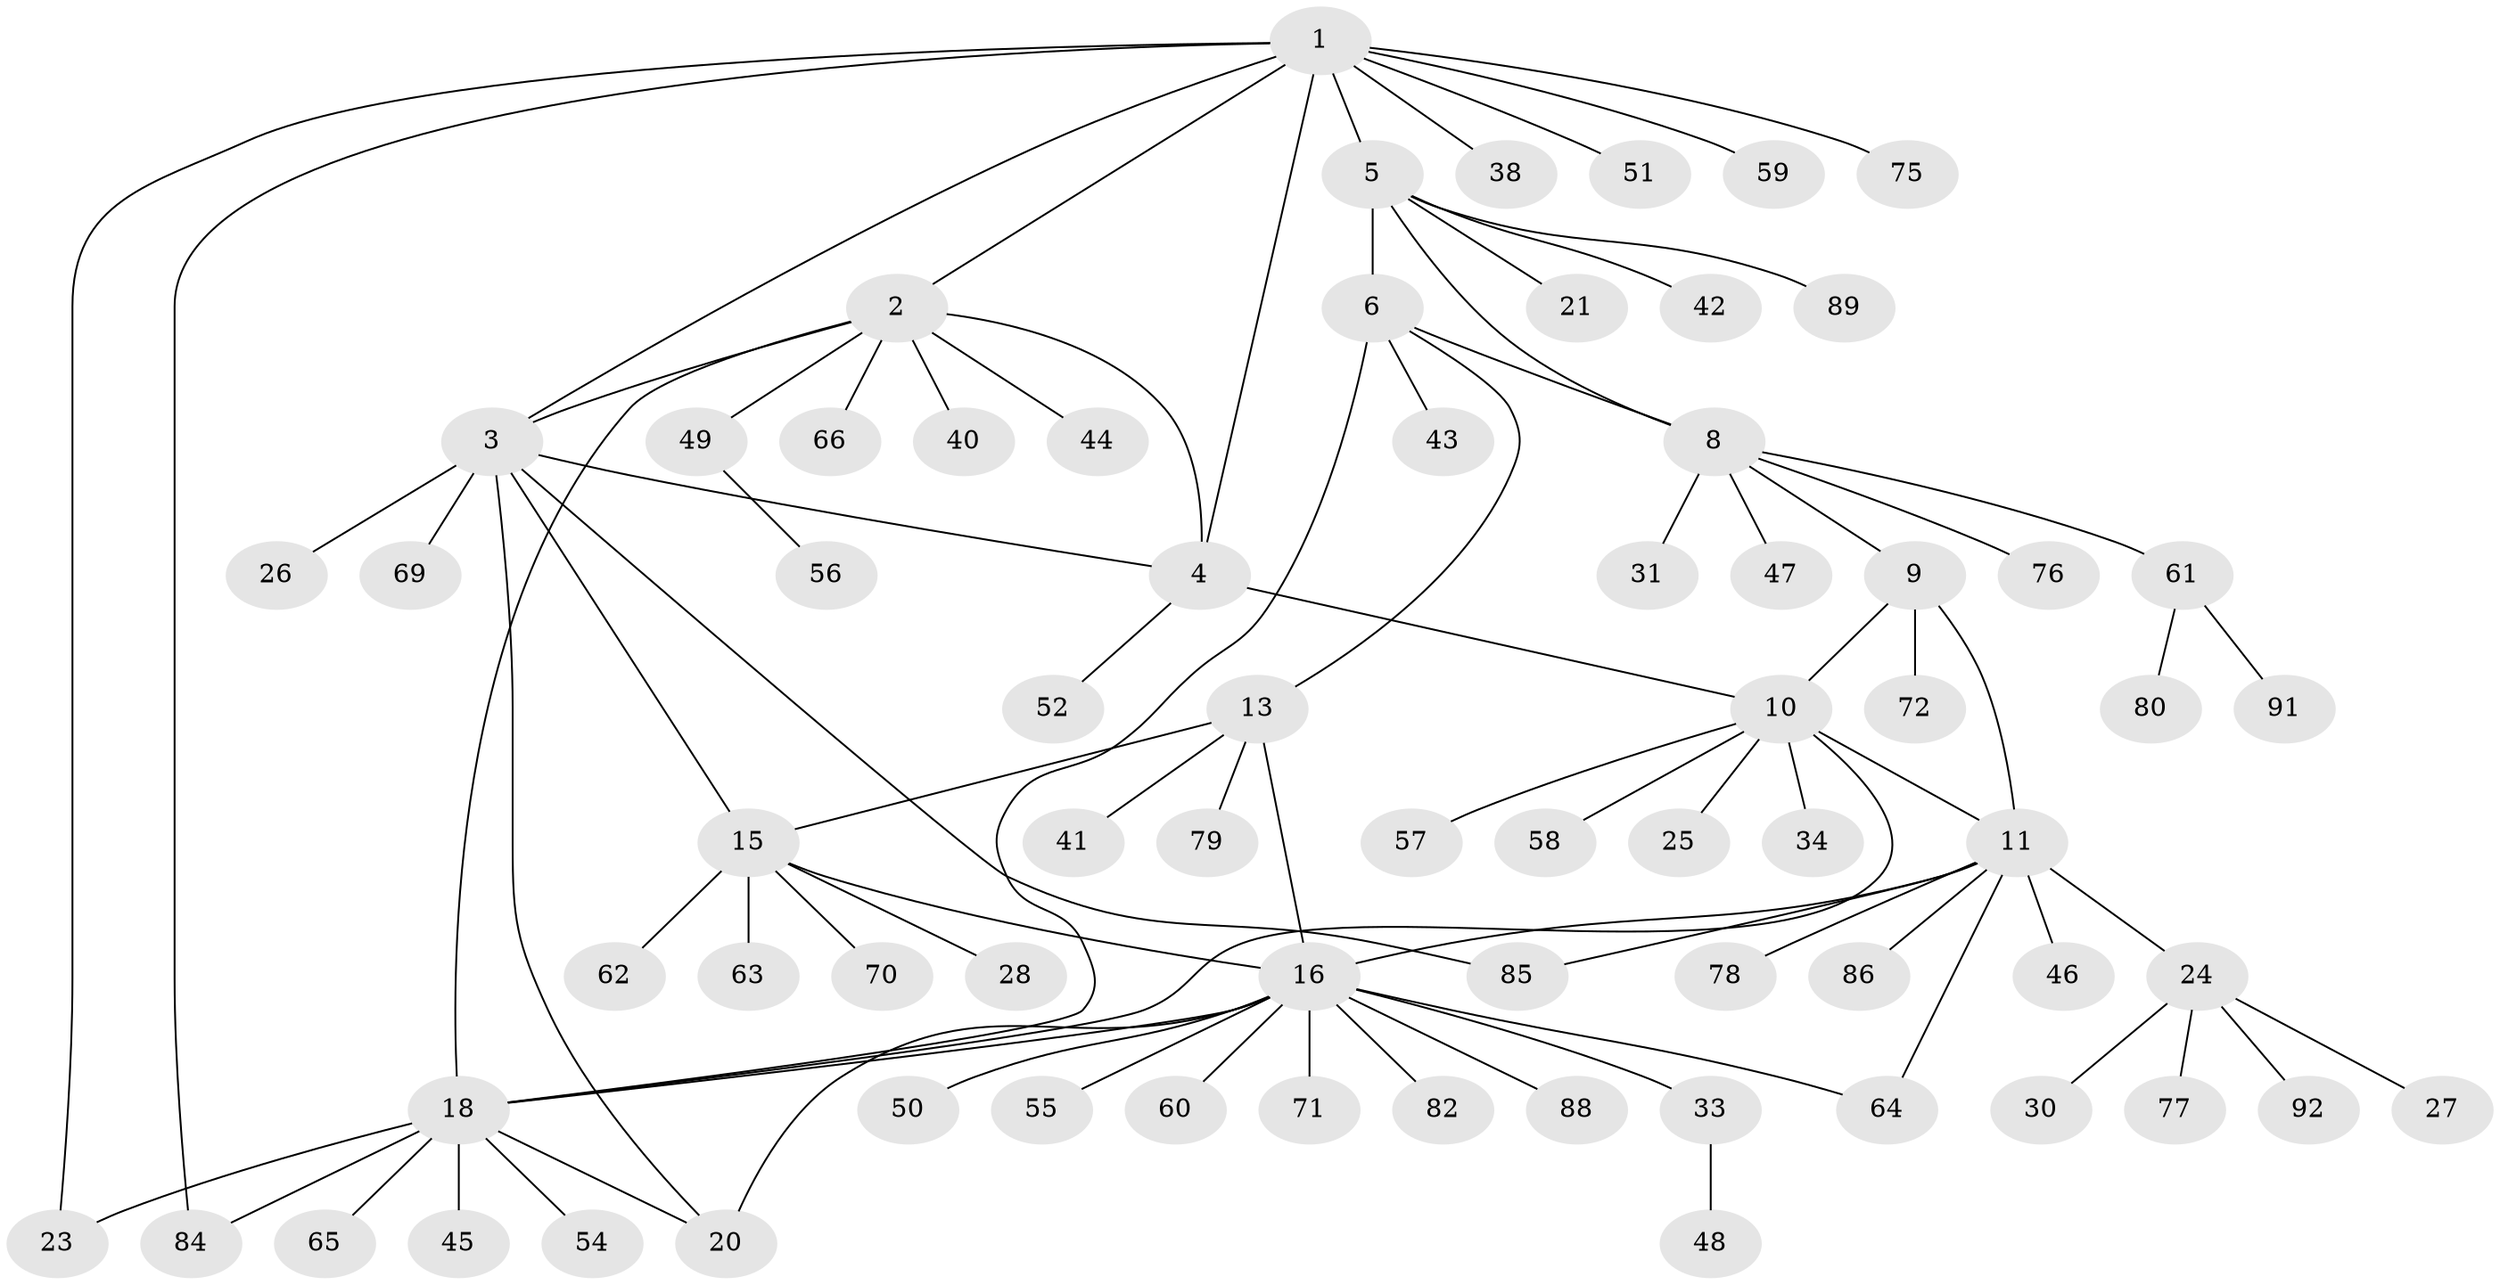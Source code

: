 // original degree distribution, {11: 0.010638297872340425, 9: 0.031914893617021274, 8: 0.02127659574468085, 6: 0.0425531914893617, 5: 0.0425531914893617, 4: 0.0425531914893617, 10: 0.02127659574468085, 7: 0.010638297872340425, 12: 0.010638297872340425, 1: 0.6382978723404256, 2: 0.11702127659574468, 3: 0.010638297872340425}
// Generated by graph-tools (version 1.1) at 2025/42/03/06/25 10:42:08]
// undirected, 71 vertices, 88 edges
graph export_dot {
graph [start="1"]
  node [color=gray90,style=filled];
  1 [super="+35"];
  2 [super="+22"];
  3 [super="+29"];
  4 [super="+68"];
  5 [super="+39"];
  6 [super="+7"];
  8 [super="+81"];
  9 [super="+37"];
  10 [super="+94"];
  11 [super="+12"];
  13 [super="+14"];
  15 [super="+32"];
  16 [super="+17"];
  18 [super="+19"];
  20 [super="+53"];
  21;
  23;
  24 [super="+73"];
  25 [super="+93"];
  26;
  27 [super="+83"];
  28;
  30;
  31 [super="+74"];
  33 [super="+36"];
  34;
  38;
  40;
  41;
  42;
  43;
  44;
  45;
  46 [super="+90"];
  47;
  48;
  49;
  50;
  51;
  52;
  54;
  55;
  56;
  57;
  58;
  59;
  60;
  61 [super="+67"];
  62;
  63;
  64;
  65;
  66;
  69;
  70;
  71;
  72;
  75;
  76;
  77;
  78;
  79;
  80;
  82;
  84;
  85 [super="+87"];
  86;
  88;
  89;
  91;
  92;
  1 -- 2;
  1 -- 3;
  1 -- 4;
  1 -- 5;
  1 -- 23;
  1 -- 38;
  1 -- 51;
  1 -- 59;
  1 -- 75;
  1 -- 84;
  2 -- 3;
  2 -- 4;
  2 -- 18;
  2 -- 40;
  2 -- 44;
  2 -- 49;
  2 -- 66;
  3 -- 4;
  3 -- 15;
  3 -- 26;
  3 -- 69;
  3 -- 85;
  3 -- 20;
  4 -- 10;
  4 -- 52;
  5 -- 6 [weight=2];
  5 -- 8;
  5 -- 21;
  5 -- 42;
  5 -- 89;
  6 -- 8 [weight=2];
  6 -- 43;
  6 -- 18;
  6 -- 13;
  8 -- 9;
  8 -- 31;
  8 -- 47;
  8 -- 61;
  8 -- 76;
  9 -- 10;
  9 -- 11 [weight=2];
  9 -- 72;
  10 -- 11 [weight=2];
  10 -- 18;
  10 -- 25;
  10 -- 34;
  10 -- 57;
  10 -- 58;
  11 -- 16;
  11 -- 64;
  11 -- 78;
  11 -- 86;
  11 -- 24;
  11 -- 46;
  11 -- 85;
  13 -- 15 [weight=2];
  13 -- 16 [weight=2];
  13 -- 79;
  13 -- 41;
  15 -- 16;
  15 -- 28;
  15 -- 62;
  15 -- 63;
  15 -- 70;
  16 -- 50;
  16 -- 55;
  16 -- 60;
  16 -- 64;
  16 -- 71;
  16 -- 82;
  16 -- 88;
  16 -- 33;
  16 -- 18 [weight=2];
  16 -- 20;
  18 -- 20 [weight=2];
  18 -- 23;
  18 -- 45;
  18 -- 54;
  18 -- 65;
  18 -- 84;
  24 -- 27;
  24 -- 30;
  24 -- 77;
  24 -- 92;
  33 -- 48;
  49 -- 56;
  61 -- 80;
  61 -- 91;
}

